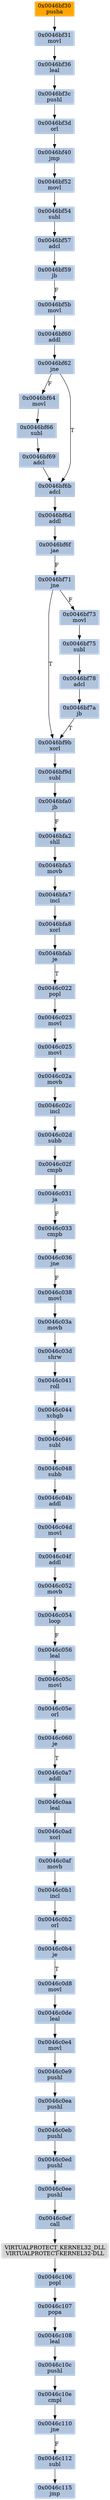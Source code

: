 strict digraph G {
	graph [bgcolor=transparent,
		name=G
	];
	node [color=lightsteelblue,
		fillcolor=lightsteelblue,
		shape=rectangle,
		style=filled
	];
	"0x0046c0d8"	[label="0x0046c0d8
movl"];
	"0x0046c0de"	[label="0x0046c0de
leal"];
	"0x0046c0d8" -> "0x0046c0de"	[color="#000000"];
	"0x0046bf7a"	[label="0x0046bf7a
jb"];
	"0x0046bf9b"	[label="0x0046bf9b
xorl"];
	"0x0046bf7a" -> "0x0046bf9b"	[color="#000000",
		label=T];
	"0x0046bf64"	[label="0x0046bf64
movl"];
	"0x0046bf66"	[label="0x0046bf66
subl"];
	"0x0046bf64" -> "0x0046bf66"	[color="#000000"];
	"0x0046c03a"	[label="0x0046c03a
movb"];
	"0x0046c03d"	[label="0x0046c03d
shrw"];
	"0x0046c03a" -> "0x0046c03d"	[color="#000000"];
	"0x0046bf3d"	[label="0x0046bf3d
orl"];
	"0x0046bf40"	[label="0x0046bf40
jmp"];
	"0x0046bf3d" -> "0x0046bf40"	[color="#000000"];
	"0x0046c022"	[label="0x0046c022
popl"];
	"0x0046c023"	[label="0x0046c023
movl"];
	"0x0046c022" -> "0x0046c023"	[color="#000000"];
	"0x0046c0eb"	[label="0x0046c0eb
pushl"];
	"0x0046c0ed"	[label="0x0046c0ed
pushl"];
	"0x0046c0eb" -> "0x0046c0ed"	[color="#000000"];
	"0x0046bf36"	[label="0x0046bf36
leal"];
	"0x0046bf3c"	[label="0x0046bf3c
pushl"];
	"0x0046bf36" -> "0x0046bf3c"	[color="#000000"];
	"0x0046c0e4"	[label="0x0046c0e4
movl"];
	"0x0046c0de" -> "0x0046c0e4"	[color="#000000"];
	"0x0046bf6f"	[label="0x0046bf6f
jae"];
	"0x0046bf71"	[label="0x0046bf71
jne"];
	"0x0046bf6f" -> "0x0046bf71"	[color="#000000",
		label=F];
	"0x0046bf60"	[label="0x0046bf60
addl"];
	"0x0046bf62"	[label="0x0046bf62
jne"];
	"0x0046bf60" -> "0x0046bf62"	[color="#000000"];
	"0x0046c046"	[label="0x0046c046
subl"];
	"0x0046c048"	[label="0x0046c048
subb"];
	"0x0046c046" -> "0x0046c048"	[color="#000000"];
	"0x0046c0ee"	[label="0x0046c0ee
pushl"];
	"0x0046c0ef"	[label="0x0046c0ef
call"];
	"0x0046c0ee" -> "0x0046c0ef"	[color="#000000"];
	"0x0046c044"	[label="0x0046c044
xchgb"];
	"0x0046c044" -> "0x0046c046"	[color="#000000"];
	"0x0046c110"	[label="0x0046c110
jne"];
	"0x0046c112"	[label="0x0046c112
subl"];
	"0x0046c110" -> "0x0046c112"	[color="#000000",
		label=F];
	"0x0046bf6b"	[label="0x0046bf6b
adcl"];
	"0x0046bf6d"	[label="0x0046bf6d
addl"];
	"0x0046bf6b" -> "0x0046bf6d"	[color="#000000"];
	"0x0046c107"	[label="0x0046c107
popa"];
	"0x0046c108"	[label="0x0046c108
leal"];
	"0x0046c107" -> "0x0046c108"	[color="#000000"];
	"0x0046bf78"	[label="0x0046bf78
adcl"];
	"0x0046bf78" -> "0x0046bf7a"	[color="#000000"];
	"0x0046bf30"	[color=lightgrey,
		fillcolor=orange,
		label="0x0046bf30
pusha"];
	"0x0046bf31"	[label="0x0046bf31
movl"];
	"0x0046bf30" -> "0x0046bf31"	[color="#000000"];
	"0x0046c031"	[label="0x0046c031
ja"];
	"0x0046c033"	[label="0x0046c033
cmpb"];
	"0x0046c031" -> "0x0046c033"	[color="#000000",
		label=F];
	"0x0046bf3c" -> "0x0046bf3d"	[color="#000000"];
	"0x0046c0ed" -> "0x0046c0ee"	[color="#000000"];
	"0x0046bf73"	[label="0x0046bf73
movl"];
	"0x0046bf75"	[label="0x0046bf75
subl"];
	"0x0046bf73" -> "0x0046bf75"	[color="#000000"];
	"0x0046bf52"	[label="0x0046bf52
movl"];
	"0x0046bf54"	[label="0x0046bf54
subl"];
	"0x0046bf52" -> "0x0046bf54"	[color="#000000"];
	"0x0046bf6d" -> "0x0046bf6f"	[color="#000000"];
	"0x0046c060"	[label="0x0046c060
je"];
	"0x0046c0a7"	[label="0x0046c0a7
addl"];
	"0x0046c060" -> "0x0046c0a7"	[color="#000000",
		label=T];
	"0x0046c10c"	[label="0x0046c10c
pushl"];
	"0x0046c10e"	[label="0x0046c10e
cmpl"];
	"0x0046c10c" -> "0x0046c10e"	[color="#000000"];
	"0x0046c041"	[label="0x0046c041
roll"];
	"0x0046c041" -> "0x0046c044"	[color="#000000"];
	"0x0046c04b"	[label="0x0046c04b
addl"];
	"0x0046c048" -> "0x0046c04b"	[color="#000000"];
	"0x0046c038"	[label="0x0046c038
movl"];
	"0x0046c038" -> "0x0046c03a"	[color="#000000"];
	"0x0046bf40" -> "0x0046bf52"	[color="#000000"];
	"0x0046c115"	[label="0x0046c115
jmp"];
	"0x0046c112" -> "0x0046c115"	[color="#000000"];
	"0x0046c0e9"	[label="0x0046c0e9
pushl"];
	"0x0046c0ea"	[label="0x0046c0ea
pushl"];
	"0x0046c0e9" -> "0x0046c0ea"	[color="#000000"];
	"0x0046c056"	[label="0x0046c056
leal"];
	"0x0046c05c"	[label="0x0046c05c
movl"];
	"0x0046c056" -> "0x0046c05c"	[color="#000000"];
	"0x0046bf31" -> "0x0046bf36"	[color="#000000"];
	"0x0046bf5b"	[label="0x0046bf5b
movl"];
	"0x0046bf5b" -> "0x0046bf60"	[color="#000000"];
	"0x0046bf9d"	[label="0x0046bf9d
subl"];
	"0x0046bfa0"	[label="0x0046bfa0
jb"];
	"0x0046bf9d" -> "0x0046bfa0"	[color="#000000"];
	"0x0046bf75" -> "0x0046bf78"	[color="#000000"];
	"0x0046c054"	[label="0x0046c054
loop"];
	"0x0046c054" -> "0x0046c056"	[color="#000000",
		label=F];
	"0x0046c10e" -> "0x0046c110"	[color="#000000"];
	"0x0046bfa2"	[label="0x0046bfa2
shll"];
	"0x0046bfa0" -> "0x0046bfa2"	[color="#000000",
		label=F];
	"0x0046c02a"	[label="0x0046c02a
movb"];
	"0x0046c02c"	[label="0x0046c02c
incl"];
	"0x0046c02a" -> "0x0046c02c"	[color="#000000"];
	VIRTUALPROTECT_KERNEL32_DLL	[color=lightgrey,
		fillcolor=lightgrey,
		label="VIRTUALPROTECT_KERNEL32_DLL
VIRTUALPROTECT-KERNEL32-DLL"];
	"0x0046c0ef" -> VIRTUALPROTECT_KERNEL32_DLL	[color="#000000"];
	"0x0046c02d"	[label="0x0046c02d
subb"];
	"0x0046c02f"	[label="0x0046c02f
cmpb"];
	"0x0046c02d" -> "0x0046c02f"	[color="#000000"];
	"0x0046c03d" -> "0x0046c041"	[color="#000000"];
	"0x0046c036"	[label="0x0046c036
jne"];
	"0x0046c036" -> "0x0046c038"	[color="#000000",
		label=F];
	"0x0046c025"	[label="0x0046c025
movl"];
	"0x0046c023" -> "0x0046c025"	[color="#000000"];
	"0x0046bfa5"	[label="0x0046bfa5
movb"];
	"0x0046bfa2" -> "0x0046bfa5"	[color="#000000"];
	"0x0046c05e"	[label="0x0046c05e
orl"];
	"0x0046c05c" -> "0x0046c05e"	[color="#000000"];
	"0x0046c0b1"	[label="0x0046c0b1
incl"];
	"0x0046c0b2"	[label="0x0046c0b2
orl"];
	"0x0046c0b1" -> "0x0046c0b2"	[color="#000000"];
	"0x0046bf69"	[label="0x0046bf69
adcl"];
	"0x0046bf66" -> "0x0046bf69"	[color="#000000"];
	"0x0046bfa7"	[label="0x0046bfa7
incl"];
	"0x0046bfa5" -> "0x0046bfa7"	[color="#000000"];
	"0x0046c0ea" -> "0x0046c0eb"	[color="#000000"];
	"0x0046bf69" -> "0x0046bf6b"	[color="#000000"];
	"0x0046bfab"	[label="0x0046bfab
je"];
	"0x0046bfab" -> "0x0046c022"	[color="#000000",
		label=T];
	"0x0046c106"	[label="0x0046c106
popl"];
	"0x0046c106" -> "0x0046c107"	[color="#000000"];
	"0x0046c02c" -> "0x0046c02d"	[color="#000000"];
	"0x0046c0b4"	[label="0x0046c0b4
je"];
	"0x0046c0b4" -> "0x0046c0d8"	[color="#000000",
		label=T];
	"0x0046bf62" -> "0x0046bf64"	[color="#000000",
		label=F];
	"0x0046bf62" -> "0x0046bf6b"	[color="#000000",
		label=T];
	"0x0046c025" -> "0x0046c02a"	[color="#000000"];
	"0x0046c033" -> "0x0046c036"	[color="#000000"];
	"0x0046c0aa"	[label="0x0046c0aa
leal"];
	"0x0046c0a7" -> "0x0046c0aa"	[color="#000000"];
	"0x0046c0af"	[label="0x0046c0af
movb"];
	"0x0046c0af" -> "0x0046c0b1"	[color="#000000"];
	"0x0046c04f"	[label="0x0046c04f
addl"];
	"0x0046c052"	[label="0x0046c052
movb"];
	"0x0046c04f" -> "0x0046c052"	[color="#000000"];
	"0x0046c0b2" -> "0x0046c0b4"	[color="#000000"];
	"0x0046c02f" -> "0x0046c031"	[color="#000000"];
	"0x0046bf57"	[label="0x0046bf57
adcl"];
	"0x0046bf59"	[label="0x0046bf59
jb"];
	"0x0046bf57" -> "0x0046bf59"	[color="#000000"];
	"0x0046bf59" -> "0x0046bf5b"	[color="#000000",
		label=F];
	"0x0046c0e4" -> "0x0046c0e9"	[color="#000000"];
	"0x0046bfa8"	[label="0x0046bfa8
xorl"];
	"0x0046bfa7" -> "0x0046bfa8"	[color="#000000"];
	"0x0046c052" -> "0x0046c054"	[color="#000000"];
	VIRTUALPROTECT_KERNEL32_DLL -> "0x0046c106"	[color="#000000"];
	"0x0046c04d"	[label="0x0046c04d
movl"];
	"0x0046c04d" -> "0x0046c04f"	[color="#000000"];
	"0x0046c05e" -> "0x0046c060"	[color="#000000"];
	"0x0046c04b" -> "0x0046c04d"	[color="#000000"];
	"0x0046bf9b" -> "0x0046bf9d"	[color="#000000"];
	"0x0046bfa8" -> "0x0046bfab"	[color="#000000"];
	"0x0046bf54" -> "0x0046bf57"	[color="#000000"];
	"0x0046c108" -> "0x0046c10c"	[color="#000000"];
	"0x0046bf71" -> "0x0046bf73"	[color="#000000",
		label=F];
	"0x0046bf71" -> "0x0046bf9b"	[color="#000000",
		label=T];
	"0x0046c0ad"	[label="0x0046c0ad
xorl"];
	"0x0046c0ad" -> "0x0046c0af"	[color="#000000"];
	"0x0046c0aa" -> "0x0046c0ad"	[color="#000000"];
}
